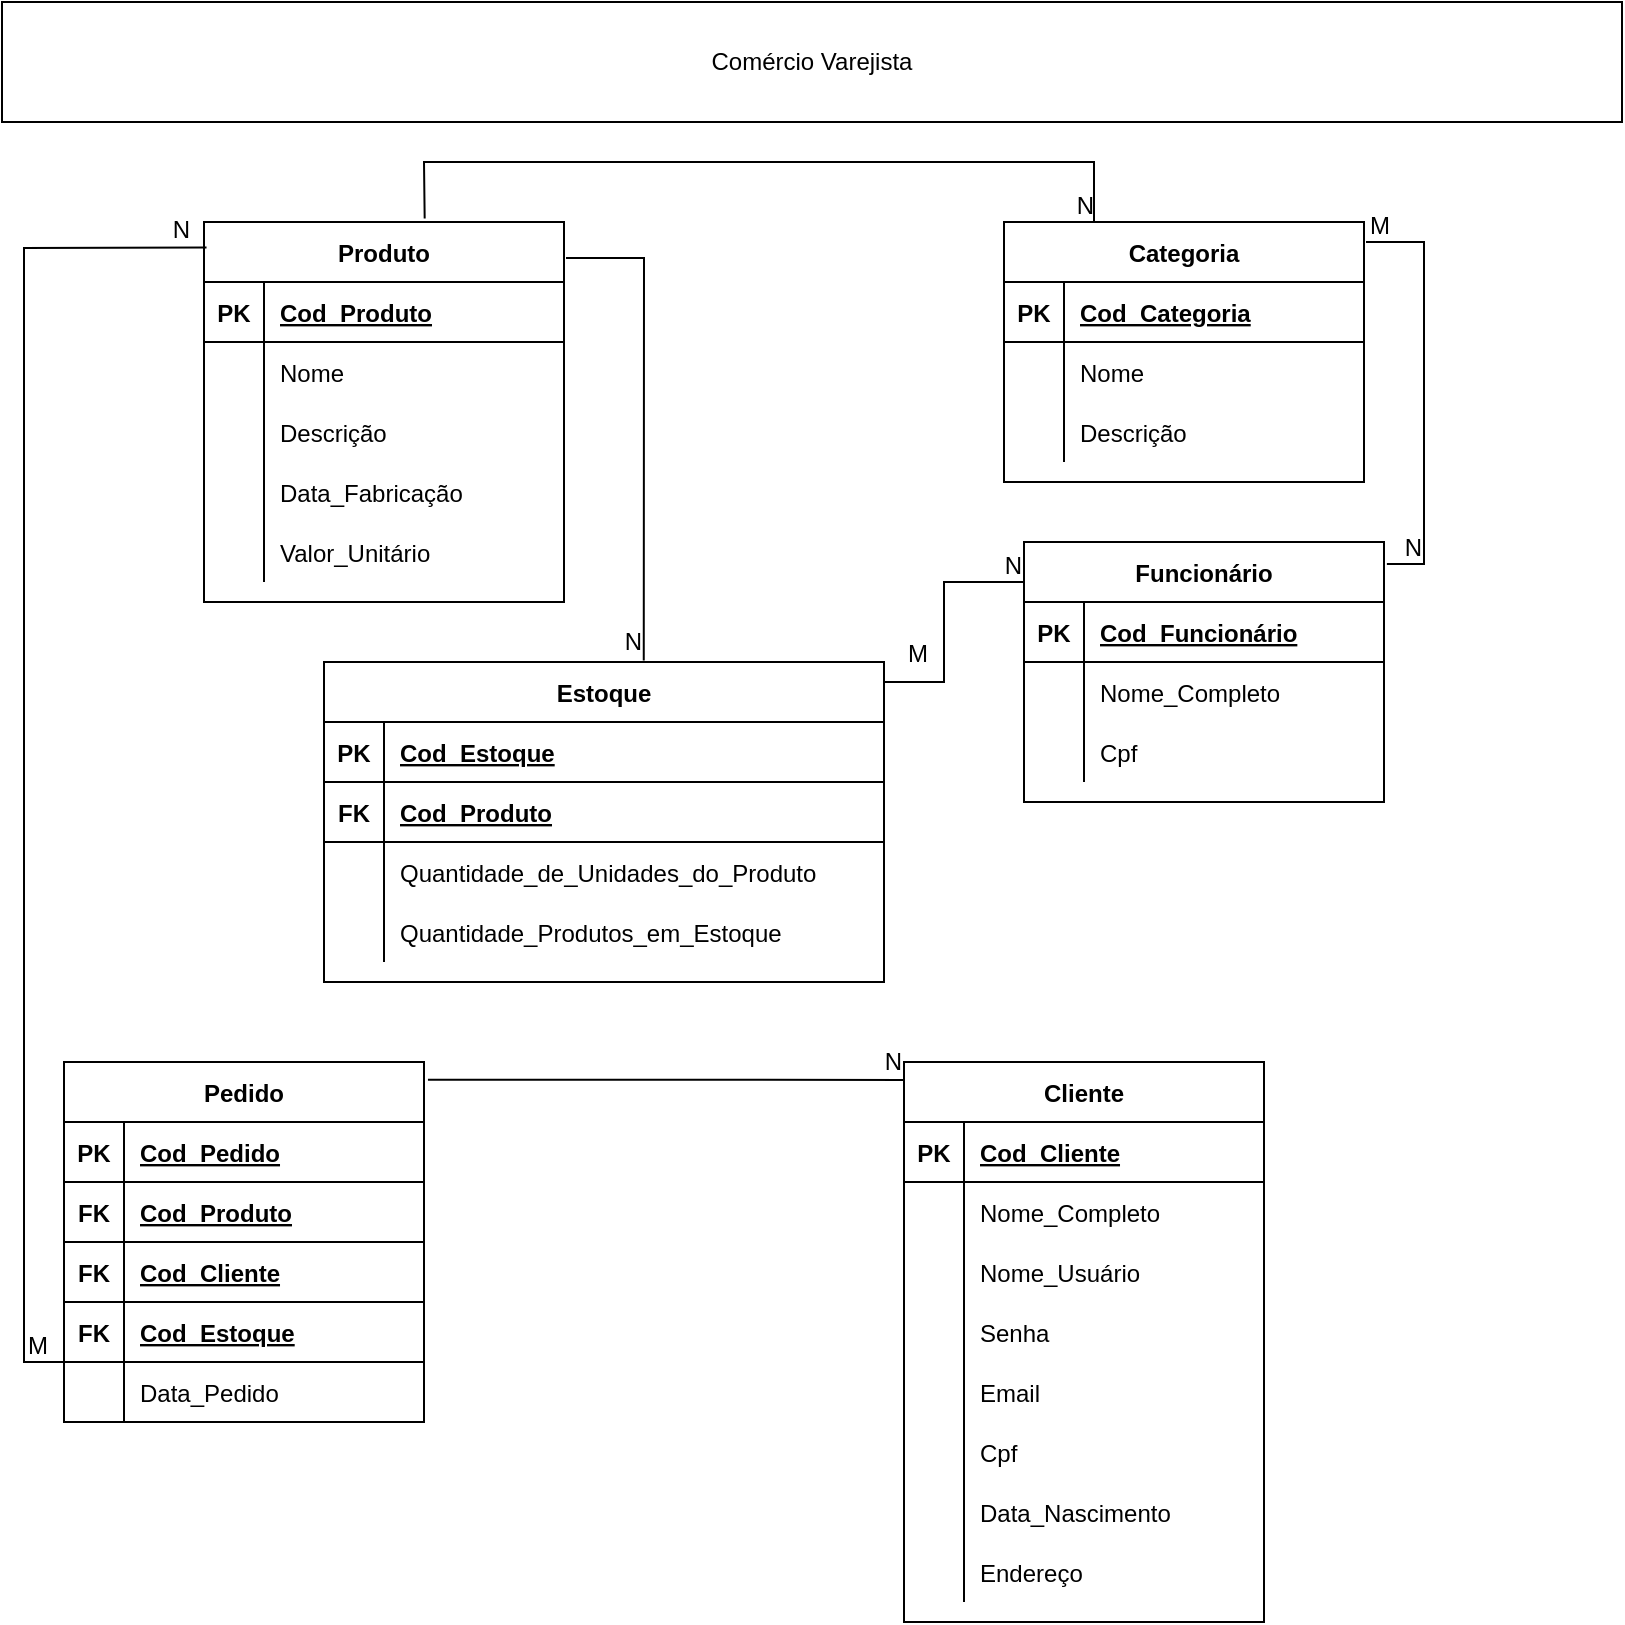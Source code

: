 <mxfile version="15.2.7" type="device"><diagram id="LnyLUQJrpuOJqagtE-1A" name="Page-1"><mxGraphModel dx="1092" dy="494" grid="1" gridSize="10" guides="1" tooltips="1" connect="1" arrows="1" fold="1" page="1" pageScale="1" pageWidth="1169" pageHeight="827" math="0" shadow="0"><root><mxCell id="0"/><mxCell id="1" parent="0"/><mxCell id="009kbHICCbjRB_CT5Qhu-1" value="Produto" style="shape=table;startSize=30;container=1;collapsible=1;childLayout=tableLayout;fixedRows=1;rowLines=0;fontStyle=1;align=center;resizeLast=1;" parent="1" vertex="1"><mxGeometry x="110" y="120" width="180" height="190" as="geometry"><mxRectangle x="40" y="120" width="80" height="30" as="alternateBounds"/></mxGeometry></mxCell><mxCell id="009kbHICCbjRB_CT5Qhu-2" value="" style="shape=partialRectangle;collapsible=0;dropTarget=0;pointerEvents=0;fillColor=none;top=0;left=0;bottom=1;right=0;points=[[0,0.5],[1,0.5]];portConstraint=eastwest;" parent="009kbHICCbjRB_CT5Qhu-1" vertex="1"><mxGeometry y="30" width="180" height="30" as="geometry"/></mxCell><mxCell id="009kbHICCbjRB_CT5Qhu-3" value="PK" style="shape=partialRectangle;connectable=0;fillColor=none;top=0;left=0;bottom=0;right=0;fontStyle=1;overflow=hidden;" parent="009kbHICCbjRB_CT5Qhu-2" vertex="1"><mxGeometry width="30" height="30" as="geometry"/></mxCell><mxCell id="009kbHICCbjRB_CT5Qhu-4" value="Cod_Produto" style="shape=partialRectangle;connectable=0;fillColor=none;top=0;left=0;bottom=0;right=0;align=left;spacingLeft=6;fontStyle=5;overflow=hidden;" parent="009kbHICCbjRB_CT5Qhu-2" vertex="1"><mxGeometry x="30" width="150" height="30" as="geometry"/></mxCell><mxCell id="009kbHICCbjRB_CT5Qhu-5" value="" style="shape=partialRectangle;collapsible=0;dropTarget=0;pointerEvents=0;fillColor=none;top=0;left=0;bottom=0;right=0;points=[[0,0.5],[1,0.5]];portConstraint=eastwest;" parent="009kbHICCbjRB_CT5Qhu-1" vertex="1"><mxGeometry y="60" width="180" height="30" as="geometry"/></mxCell><mxCell id="009kbHICCbjRB_CT5Qhu-6" value="" style="shape=partialRectangle;connectable=0;fillColor=none;top=0;left=0;bottom=0;right=0;editable=1;overflow=hidden;" parent="009kbHICCbjRB_CT5Qhu-5" vertex="1"><mxGeometry width="30" height="30" as="geometry"/></mxCell><mxCell id="009kbHICCbjRB_CT5Qhu-7" value="Nome" style="shape=partialRectangle;connectable=0;fillColor=none;top=0;left=0;bottom=0;right=0;align=left;spacingLeft=6;overflow=hidden;" parent="009kbHICCbjRB_CT5Qhu-5" vertex="1"><mxGeometry x="30" width="150" height="30" as="geometry"/></mxCell><mxCell id="009kbHICCbjRB_CT5Qhu-8" value="" style="shape=partialRectangle;collapsible=0;dropTarget=0;pointerEvents=0;fillColor=none;top=0;left=0;bottom=0;right=0;points=[[0,0.5],[1,0.5]];portConstraint=eastwest;" parent="009kbHICCbjRB_CT5Qhu-1" vertex="1"><mxGeometry y="90" width="180" height="30" as="geometry"/></mxCell><mxCell id="009kbHICCbjRB_CT5Qhu-9" value="" style="shape=partialRectangle;connectable=0;fillColor=none;top=0;left=0;bottom=0;right=0;editable=1;overflow=hidden;" parent="009kbHICCbjRB_CT5Qhu-8" vertex="1"><mxGeometry width="30" height="30" as="geometry"/></mxCell><mxCell id="009kbHICCbjRB_CT5Qhu-10" value="Descrição" style="shape=partialRectangle;connectable=0;fillColor=none;top=0;left=0;bottom=0;right=0;align=left;spacingLeft=6;overflow=hidden;" parent="009kbHICCbjRB_CT5Qhu-8" vertex="1"><mxGeometry x="30" width="150" height="30" as="geometry"/></mxCell><mxCell id="009kbHICCbjRB_CT5Qhu-11" value="" style="shape=partialRectangle;collapsible=0;dropTarget=0;pointerEvents=0;fillColor=none;top=0;left=0;bottom=0;right=0;points=[[0,0.5],[1,0.5]];portConstraint=eastwest;" parent="009kbHICCbjRB_CT5Qhu-1" vertex="1"><mxGeometry y="120" width="180" height="30" as="geometry"/></mxCell><mxCell id="009kbHICCbjRB_CT5Qhu-12" value="" style="shape=partialRectangle;connectable=0;fillColor=none;top=0;left=0;bottom=0;right=0;editable=1;overflow=hidden;" parent="009kbHICCbjRB_CT5Qhu-11" vertex="1"><mxGeometry width="30" height="30" as="geometry"/></mxCell><mxCell id="009kbHICCbjRB_CT5Qhu-13" value="Data_Fabricação" style="shape=partialRectangle;connectable=0;fillColor=none;top=0;left=0;bottom=0;right=0;align=left;spacingLeft=6;overflow=hidden;" parent="009kbHICCbjRB_CT5Qhu-11" vertex="1"><mxGeometry x="30" width="150" height="30" as="geometry"/></mxCell><mxCell id="009kbHICCbjRB_CT5Qhu-62" value="" style="shape=partialRectangle;collapsible=0;dropTarget=0;pointerEvents=0;fillColor=none;top=0;left=0;bottom=0;right=0;points=[[0,0.5],[1,0.5]];portConstraint=eastwest;" parent="009kbHICCbjRB_CT5Qhu-1" vertex="1"><mxGeometry y="150" width="180" height="30" as="geometry"/></mxCell><mxCell id="009kbHICCbjRB_CT5Qhu-63" value="" style="shape=partialRectangle;connectable=0;fillColor=none;top=0;left=0;bottom=0;right=0;editable=1;overflow=hidden;" parent="009kbHICCbjRB_CT5Qhu-62" vertex="1"><mxGeometry width="30" height="30" as="geometry"/></mxCell><mxCell id="009kbHICCbjRB_CT5Qhu-64" value="Valor_Unitário" style="shape=partialRectangle;connectable=0;fillColor=none;top=0;left=0;bottom=0;right=0;align=left;spacingLeft=6;overflow=hidden;" parent="009kbHICCbjRB_CT5Qhu-62" vertex="1"><mxGeometry x="30" width="150" height="30" as="geometry"/></mxCell><mxCell id="009kbHICCbjRB_CT5Qhu-15" value="Comércio Varejista" style="rounded=0;whiteSpace=wrap;html=1;" parent="1" vertex="1"><mxGeometry x="9" y="10" width="810" height="60" as="geometry"/></mxCell><mxCell id="009kbHICCbjRB_CT5Qhu-32" value="Categoria" style="shape=table;startSize=30;container=1;collapsible=1;childLayout=tableLayout;fixedRows=1;rowLines=0;fontStyle=1;align=center;resizeLast=1;" parent="1" vertex="1"><mxGeometry x="510" y="120" width="180" height="130" as="geometry"/></mxCell><mxCell id="009kbHICCbjRB_CT5Qhu-33" value="" style="shape=partialRectangle;collapsible=0;dropTarget=0;pointerEvents=0;fillColor=none;top=0;left=0;bottom=1;right=0;points=[[0,0.5],[1,0.5]];portConstraint=eastwest;" parent="009kbHICCbjRB_CT5Qhu-32" vertex="1"><mxGeometry y="30" width="180" height="30" as="geometry"/></mxCell><mxCell id="009kbHICCbjRB_CT5Qhu-34" value="PK" style="shape=partialRectangle;connectable=0;fillColor=none;top=0;left=0;bottom=0;right=0;fontStyle=1;overflow=hidden;" parent="009kbHICCbjRB_CT5Qhu-33" vertex="1"><mxGeometry width="30" height="30" as="geometry"/></mxCell><mxCell id="009kbHICCbjRB_CT5Qhu-35" value="Cod_Categoria" style="shape=partialRectangle;connectable=0;fillColor=none;top=0;left=0;bottom=0;right=0;align=left;spacingLeft=6;fontStyle=5;overflow=hidden;" parent="009kbHICCbjRB_CT5Qhu-33" vertex="1"><mxGeometry x="30" width="150" height="30" as="geometry"/></mxCell><mxCell id="009kbHICCbjRB_CT5Qhu-36" value="" style="shape=partialRectangle;collapsible=0;dropTarget=0;pointerEvents=0;fillColor=none;top=0;left=0;bottom=0;right=0;points=[[0,0.5],[1,0.5]];portConstraint=eastwest;" parent="009kbHICCbjRB_CT5Qhu-32" vertex="1"><mxGeometry y="60" width="180" height="30" as="geometry"/></mxCell><mxCell id="009kbHICCbjRB_CT5Qhu-37" value="" style="shape=partialRectangle;connectable=0;fillColor=none;top=0;left=0;bottom=0;right=0;editable=1;overflow=hidden;" parent="009kbHICCbjRB_CT5Qhu-36" vertex="1"><mxGeometry width="30" height="30" as="geometry"/></mxCell><mxCell id="009kbHICCbjRB_CT5Qhu-38" value="Nome" style="shape=partialRectangle;connectable=0;fillColor=none;top=0;left=0;bottom=0;right=0;align=left;spacingLeft=6;overflow=hidden;" parent="009kbHICCbjRB_CT5Qhu-36" vertex="1"><mxGeometry x="30" width="150" height="30" as="geometry"/></mxCell><mxCell id="009kbHICCbjRB_CT5Qhu-39" value="" style="shape=partialRectangle;collapsible=0;dropTarget=0;pointerEvents=0;fillColor=none;top=0;left=0;bottom=0;right=0;points=[[0,0.5],[1,0.5]];portConstraint=eastwest;" parent="009kbHICCbjRB_CT5Qhu-32" vertex="1"><mxGeometry y="90" width="180" height="30" as="geometry"/></mxCell><mxCell id="009kbHICCbjRB_CT5Qhu-40" value="" style="shape=partialRectangle;connectable=0;fillColor=none;top=0;left=0;bottom=0;right=0;editable=1;overflow=hidden;" parent="009kbHICCbjRB_CT5Qhu-39" vertex="1"><mxGeometry width="30" height="30" as="geometry"/></mxCell><mxCell id="009kbHICCbjRB_CT5Qhu-41" value="Descrição" style="shape=partialRectangle;connectable=0;fillColor=none;top=0;left=0;bottom=0;right=0;align=left;spacingLeft=6;overflow=hidden;" parent="009kbHICCbjRB_CT5Qhu-39" vertex="1"><mxGeometry x="30" width="150" height="30" as="geometry"/></mxCell><mxCell id="009kbHICCbjRB_CT5Qhu-65" value="Funcionário" style="shape=table;startSize=30;container=1;collapsible=1;childLayout=tableLayout;fixedRows=1;rowLines=0;fontStyle=1;align=center;resizeLast=1;" parent="1" vertex="1"><mxGeometry x="520" y="280" width="180" height="130" as="geometry"/></mxCell><mxCell id="009kbHICCbjRB_CT5Qhu-66" value="" style="shape=partialRectangle;collapsible=0;dropTarget=0;pointerEvents=0;fillColor=none;top=0;left=0;bottom=1;right=0;points=[[0,0.5],[1,0.5]];portConstraint=eastwest;" parent="009kbHICCbjRB_CT5Qhu-65" vertex="1"><mxGeometry y="30" width="180" height="30" as="geometry"/></mxCell><mxCell id="009kbHICCbjRB_CT5Qhu-67" value="PK" style="shape=partialRectangle;connectable=0;fillColor=none;top=0;left=0;bottom=0;right=0;fontStyle=1;overflow=hidden;" parent="009kbHICCbjRB_CT5Qhu-66" vertex="1"><mxGeometry width="30" height="30" as="geometry"/></mxCell><mxCell id="009kbHICCbjRB_CT5Qhu-68" value="Cod_Funcionário" style="shape=partialRectangle;connectable=0;fillColor=none;top=0;left=0;bottom=0;right=0;align=left;spacingLeft=6;fontStyle=5;overflow=hidden;" parent="009kbHICCbjRB_CT5Qhu-66" vertex="1"><mxGeometry x="30" width="150" height="30" as="geometry"/></mxCell><mxCell id="009kbHICCbjRB_CT5Qhu-69" value="" style="shape=partialRectangle;collapsible=0;dropTarget=0;pointerEvents=0;fillColor=none;top=0;left=0;bottom=0;right=0;points=[[0,0.5],[1,0.5]];portConstraint=eastwest;" parent="009kbHICCbjRB_CT5Qhu-65" vertex="1"><mxGeometry y="60" width="180" height="30" as="geometry"/></mxCell><mxCell id="009kbHICCbjRB_CT5Qhu-70" value="" style="shape=partialRectangle;connectable=0;fillColor=none;top=0;left=0;bottom=0;right=0;editable=1;overflow=hidden;" parent="009kbHICCbjRB_CT5Qhu-69" vertex="1"><mxGeometry width="30" height="30" as="geometry"/></mxCell><mxCell id="009kbHICCbjRB_CT5Qhu-71" value="Nome_Completo" style="shape=partialRectangle;connectable=0;fillColor=none;top=0;left=0;bottom=0;right=0;align=left;spacingLeft=6;overflow=hidden;" parent="009kbHICCbjRB_CT5Qhu-69" vertex="1"><mxGeometry x="30" width="150" height="30" as="geometry"/></mxCell><mxCell id="009kbHICCbjRB_CT5Qhu-72" value="" style="shape=partialRectangle;collapsible=0;dropTarget=0;pointerEvents=0;fillColor=none;top=0;left=0;bottom=0;right=0;points=[[0,0.5],[1,0.5]];portConstraint=eastwest;" parent="009kbHICCbjRB_CT5Qhu-65" vertex="1"><mxGeometry y="90" width="180" height="30" as="geometry"/></mxCell><mxCell id="009kbHICCbjRB_CT5Qhu-73" value="" style="shape=partialRectangle;connectable=0;fillColor=none;top=0;left=0;bottom=0;right=0;editable=1;overflow=hidden;" parent="009kbHICCbjRB_CT5Qhu-72" vertex="1"><mxGeometry width="30" height="30" as="geometry"/></mxCell><mxCell id="009kbHICCbjRB_CT5Qhu-74" value="Cpf" style="shape=partialRectangle;connectable=0;fillColor=none;top=0;left=0;bottom=0;right=0;align=left;spacingLeft=6;overflow=hidden;" parent="009kbHICCbjRB_CT5Qhu-72" vertex="1"><mxGeometry x="30" width="150" height="30" as="geometry"/></mxCell><mxCell id="009kbHICCbjRB_CT5Qhu-75" value="Estoque" style="shape=table;startSize=30;container=1;collapsible=1;childLayout=tableLayout;fixedRows=1;rowLines=0;fontStyle=1;align=center;resizeLast=1;" parent="1" vertex="1"><mxGeometry x="170" y="340" width="280" height="160" as="geometry"/></mxCell><mxCell id="009kbHICCbjRB_CT5Qhu-76" value="" style="shape=partialRectangle;collapsible=0;dropTarget=0;pointerEvents=0;fillColor=none;top=0;left=0;bottom=1;right=0;points=[[0,0.5],[1,0.5]];portConstraint=eastwest;" parent="009kbHICCbjRB_CT5Qhu-75" vertex="1"><mxGeometry y="30" width="280" height="30" as="geometry"/></mxCell><mxCell id="009kbHICCbjRB_CT5Qhu-77" value="PK" style="shape=partialRectangle;connectable=0;fillColor=none;top=0;left=0;bottom=0;right=0;fontStyle=1;overflow=hidden;" parent="009kbHICCbjRB_CT5Qhu-76" vertex="1"><mxGeometry width="30" height="30" as="geometry"/></mxCell><mxCell id="009kbHICCbjRB_CT5Qhu-78" value="Cod_Estoque" style="shape=partialRectangle;connectable=0;fillColor=none;top=0;left=0;bottom=0;right=0;align=left;spacingLeft=6;fontStyle=5;overflow=hidden;" parent="009kbHICCbjRB_CT5Qhu-76" vertex="1"><mxGeometry x="30" width="250" height="30" as="geometry"/></mxCell><mxCell id="009kbHICCbjRB_CT5Qhu-85" value="" style="shape=partialRectangle;collapsible=0;dropTarget=0;pointerEvents=0;fillColor=none;top=0;left=0;bottom=1;right=0;points=[[0,0.5],[1,0.5]];portConstraint=eastwest;" parent="009kbHICCbjRB_CT5Qhu-75" vertex="1"><mxGeometry y="60" width="280" height="30" as="geometry"/></mxCell><mxCell id="009kbHICCbjRB_CT5Qhu-86" value="FK" style="shape=partialRectangle;connectable=0;fillColor=none;top=0;left=0;bottom=0;right=0;fontStyle=1;overflow=hidden;" parent="009kbHICCbjRB_CT5Qhu-85" vertex="1"><mxGeometry width="30" height="30" as="geometry"/></mxCell><mxCell id="009kbHICCbjRB_CT5Qhu-87" value="Cod_Produto" style="shape=partialRectangle;connectable=0;fillColor=none;top=0;left=0;bottom=0;right=0;align=left;spacingLeft=6;fontStyle=5;overflow=hidden;" parent="009kbHICCbjRB_CT5Qhu-85" vertex="1"><mxGeometry x="30" width="250" height="30" as="geometry"/></mxCell><mxCell id="009kbHICCbjRB_CT5Qhu-79" value="" style="shape=partialRectangle;collapsible=0;dropTarget=0;pointerEvents=0;fillColor=none;top=0;left=0;bottom=0;right=0;points=[[0,0.5],[1,0.5]];portConstraint=eastwest;" parent="009kbHICCbjRB_CT5Qhu-75" vertex="1"><mxGeometry y="90" width="280" height="30" as="geometry"/></mxCell><mxCell id="009kbHICCbjRB_CT5Qhu-80" value="" style="shape=partialRectangle;connectable=0;fillColor=none;top=0;left=0;bottom=0;right=0;editable=1;overflow=hidden;" parent="009kbHICCbjRB_CT5Qhu-79" vertex="1"><mxGeometry width="30" height="30" as="geometry"/></mxCell><mxCell id="009kbHICCbjRB_CT5Qhu-81" value="Quantidade_de_Unidades_do_Produto" style="shape=partialRectangle;connectable=0;fillColor=none;top=0;left=0;bottom=0;right=0;align=left;spacingLeft=6;overflow=hidden;" parent="009kbHICCbjRB_CT5Qhu-79" vertex="1"><mxGeometry x="30" width="250" height="30" as="geometry"/></mxCell><mxCell id="009kbHICCbjRB_CT5Qhu-82" value="" style="shape=partialRectangle;collapsible=0;dropTarget=0;pointerEvents=0;fillColor=none;top=0;left=0;bottom=0;right=0;points=[[0,0.5],[1,0.5]];portConstraint=eastwest;" parent="009kbHICCbjRB_CT5Qhu-75" vertex="1"><mxGeometry y="120" width="280" height="30" as="geometry"/></mxCell><mxCell id="009kbHICCbjRB_CT5Qhu-83" value="" style="shape=partialRectangle;connectable=0;fillColor=none;top=0;left=0;bottom=0;right=0;editable=1;overflow=hidden;" parent="009kbHICCbjRB_CT5Qhu-82" vertex="1"><mxGeometry width="30" height="30" as="geometry"/></mxCell><mxCell id="009kbHICCbjRB_CT5Qhu-84" value="Quantidade_Produtos_em_Estoque" style="shape=partialRectangle;connectable=0;fillColor=none;top=0;left=0;bottom=0;right=0;align=left;spacingLeft=6;overflow=hidden;" parent="009kbHICCbjRB_CT5Qhu-82" vertex="1"><mxGeometry x="30" width="250" height="30" as="geometry"/></mxCell><mxCell id="009kbHICCbjRB_CT5Qhu-88" value="Pedido" style="shape=table;startSize=30;container=1;collapsible=1;childLayout=tableLayout;fixedRows=1;rowLines=0;fontStyle=1;align=center;resizeLast=1;" parent="1" vertex="1"><mxGeometry x="40" y="540" width="180" height="180" as="geometry"><mxRectangle x="40" y="120" width="80" height="30" as="alternateBounds"/></mxGeometry></mxCell><mxCell id="009kbHICCbjRB_CT5Qhu-89" value="" style="shape=partialRectangle;collapsible=0;dropTarget=0;pointerEvents=0;fillColor=none;top=0;left=0;bottom=1;right=0;points=[[0,0.5],[1,0.5]];portConstraint=eastwest;" parent="009kbHICCbjRB_CT5Qhu-88" vertex="1"><mxGeometry y="30" width="180" height="30" as="geometry"/></mxCell><mxCell id="009kbHICCbjRB_CT5Qhu-90" value="PK" style="shape=partialRectangle;connectable=0;fillColor=none;top=0;left=0;bottom=0;right=0;fontStyle=1;overflow=hidden;" parent="009kbHICCbjRB_CT5Qhu-89" vertex="1"><mxGeometry width="30" height="30" as="geometry"/></mxCell><mxCell id="009kbHICCbjRB_CT5Qhu-91" value="Cod_Pedido" style="shape=partialRectangle;connectable=0;fillColor=none;top=0;left=0;bottom=0;right=0;align=left;spacingLeft=6;fontStyle=5;overflow=hidden;" parent="009kbHICCbjRB_CT5Qhu-89" vertex="1"><mxGeometry x="30" width="150" height="30" as="geometry"/></mxCell><mxCell id="009kbHICCbjRB_CT5Qhu-92" value="" style="shape=partialRectangle;collapsible=0;dropTarget=0;pointerEvents=0;fillColor=none;top=0;left=0;bottom=1;right=0;points=[[0,0.5],[1,0.5]];portConstraint=eastwest;" parent="009kbHICCbjRB_CT5Qhu-88" vertex="1"><mxGeometry y="60" width="180" height="30" as="geometry"/></mxCell><mxCell id="009kbHICCbjRB_CT5Qhu-93" value="FK" style="shape=partialRectangle;connectable=0;fillColor=none;top=0;left=0;bottom=0;right=0;fontStyle=1;overflow=hidden;" parent="009kbHICCbjRB_CT5Qhu-92" vertex="1"><mxGeometry width="30" height="30" as="geometry"/></mxCell><mxCell id="009kbHICCbjRB_CT5Qhu-94" value="Cod_Produto" style="shape=partialRectangle;connectable=0;fillColor=none;top=0;left=0;bottom=0;right=0;align=left;spacingLeft=6;fontStyle=5;overflow=hidden;" parent="009kbHICCbjRB_CT5Qhu-92" vertex="1"><mxGeometry x="30" width="150" height="30" as="geometry"/></mxCell><mxCell id="009kbHICCbjRB_CT5Qhu-110" value="" style="shape=partialRectangle;collapsible=0;dropTarget=0;pointerEvents=0;fillColor=none;top=0;left=0;bottom=1;right=0;points=[[0,0.5],[1,0.5]];portConstraint=eastwest;" parent="009kbHICCbjRB_CT5Qhu-88" vertex="1"><mxGeometry y="90" width="180" height="30" as="geometry"/></mxCell><mxCell id="009kbHICCbjRB_CT5Qhu-111" value="FK" style="shape=partialRectangle;connectable=0;fillColor=none;top=0;left=0;bottom=0;right=0;fontStyle=1;overflow=hidden;" parent="009kbHICCbjRB_CT5Qhu-110" vertex="1"><mxGeometry width="30" height="30" as="geometry"/></mxCell><mxCell id="009kbHICCbjRB_CT5Qhu-112" value="Cod_Cliente" style="shape=partialRectangle;connectable=0;fillColor=none;top=0;left=0;bottom=0;right=0;align=left;spacingLeft=6;fontStyle=5;overflow=hidden;" parent="009kbHICCbjRB_CT5Qhu-110" vertex="1"><mxGeometry x="30" width="150" height="30" as="geometry"/></mxCell><mxCell id="009kbHICCbjRB_CT5Qhu-116" value="" style="shape=partialRectangle;collapsible=0;dropTarget=0;pointerEvents=0;fillColor=none;top=0;left=0;bottom=1;right=0;points=[[0,0.5],[1,0.5]];portConstraint=eastwest;" parent="009kbHICCbjRB_CT5Qhu-88" vertex="1"><mxGeometry y="120" width="180" height="30" as="geometry"/></mxCell><mxCell id="009kbHICCbjRB_CT5Qhu-117" value="FK" style="shape=partialRectangle;connectable=0;fillColor=none;top=0;left=0;bottom=0;right=0;fontStyle=1;overflow=hidden;" parent="009kbHICCbjRB_CT5Qhu-116" vertex="1"><mxGeometry width="30" height="30" as="geometry"/></mxCell><mxCell id="009kbHICCbjRB_CT5Qhu-118" value="Cod_Estoque" style="shape=partialRectangle;connectable=0;fillColor=none;top=0;left=0;bottom=0;right=0;align=left;spacingLeft=6;fontStyle=5;overflow=hidden;" parent="009kbHICCbjRB_CT5Qhu-116" vertex="1"><mxGeometry x="30" width="150" height="30" as="geometry"/></mxCell><mxCell id="009kbHICCbjRB_CT5Qhu-95" value="" style="shape=partialRectangle;collapsible=0;dropTarget=0;pointerEvents=0;fillColor=none;top=0;left=0;bottom=0;right=0;points=[[0,0.5],[1,0.5]];portConstraint=eastwest;" parent="009kbHICCbjRB_CT5Qhu-88" vertex="1"><mxGeometry y="150" width="180" height="30" as="geometry"/></mxCell><mxCell id="009kbHICCbjRB_CT5Qhu-96" value="" style="shape=partialRectangle;connectable=0;fillColor=none;top=0;left=0;bottom=0;right=0;editable=1;overflow=hidden;" parent="009kbHICCbjRB_CT5Qhu-95" vertex="1"><mxGeometry width="30" height="30" as="geometry"/></mxCell><mxCell id="009kbHICCbjRB_CT5Qhu-97" value="Data_Pedido" style="shape=partialRectangle;connectable=0;fillColor=none;top=0;left=0;bottom=0;right=0;align=left;spacingLeft=6;overflow=hidden;" parent="009kbHICCbjRB_CT5Qhu-95" vertex="1"><mxGeometry x="30" width="150" height="30" as="geometry"/></mxCell><mxCell id="009kbHICCbjRB_CT5Qhu-119" value="Cliente" style="shape=table;startSize=30;container=1;collapsible=1;childLayout=tableLayout;fixedRows=1;rowLines=0;fontStyle=1;align=center;resizeLast=1;" parent="1" vertex="1"><mxGeometry x="460" y="540" width="180" height="280" as="geometry"><mxRectangle x="40" y="120" width="80" height="30" as="alternateBounds"/></mxGeometry></mxCell><mxCell id="009kbHICCbjRB_CT5Qhu-120" value="" style="shape=partialRectangle;collapsible=0;dropTarget=0;pointerEvents=0;fillColor=none;top=0;left=0;bottom=1;right=0;points=[[0,0.5],[1,0.5]];portConstraint=eastwest;" parent="009kbHICCbjRB_CT5Qhu-119" vertex="1"><mxGeometry y="30" width="180" height="30" as="geometry"/></mxCell><mxCell id="009kbHICCbjRB_CT5Qhu-121" value="PK" style="shape=partialRectangle;connectable=0;fillColor=none;top=0;left=0;bottom=0;right=0;fontStyle=1;overflow=hidden;" parent="009kbHICCbjRB_CT5Qhu-120" vertex="1"><mxGeometry width="30" height="30" as="geometry"/></mxCell><mxCell id="009kbHICCbjRB_CT5Qhu-122" value="Cod_Cliente" style="shape=partialRectangle;connectable=0;fillColor=none;top=0;left=0;bottom=0;right=0;align=left;spacingLeft=6;fontStyle=5;overflow=hidden;" parent="009kbHICCbjRB_CT5Qhu-120" vertex="1"><mxGeometry x="30" width="150" height="30" as="geometry"/></mxCell><mxCell id="009kbHICCbjRB_CT5Qhu-126" value="" style="shape=partialRectangle;collapsible=0;dropTarget=0;pointerEvents=0;fillColor=none;top=0;left=0;bottom=0;right=0;points=[[0,0.5],[1,0.5]];portConstraint=eastwest;" parent="009kbHICCbjRB_CT5Qhu-119" vertex="1"><mxGeometry y="60" width="180" height="30" as="geometry"/></mxCell><mxCell id="009kbHICCbjRB_CT5Qhu-127" value="" style="shape=partialRectangle;connectable=0;fillColor=none;top=0;left=0;bottom=0;right=0;editable=1;overflow=hidden;" parent="009kbHICCbjRB_CT5Qhu-126" vertex="1"><mxGeometry width="30" height="30" as="geometry"/></mxCell><mxCell id="009kbHICCbjRB_CT5Qhu-128" value="Nome_Completo" style="shape=partialRectangle;connectable=0;fillColor=none;top=0;left=0;bottom=0;right=0;align=left;spacingLeft=6;overflow=hidden;" parent="009kbHICCbjRB_CT5Qhu-126" vertex="1"><mxGeometry x="30" width="150" height="30" as="geometry"/></mxCell><mxCell id="009kbHICCbjRB_CT5Qhu-129" value="" style="shape=partialRectangle;collapsible=0;dropTarget=0;pointerEvents=0;fillColor=none;top=0;left=0;bottom=0;right=0;points=[[0,0.5],[1,0.5]];portConstraint=eastwest;" parent="009kbHICCbjRB_CT5Qhu-119" vertex="1"><mxGeometry y="90" width="180" height="30" as="geometry"/></mxCell><mxCell id="009kbHICCbjRB_CT5Qhu-130" value="" style="shape=partialRectangle;connectable=0;fillColor=none;top=0;left=0;bottom=0;right=0;editable=1;overflow=hidden;" parent="009kbHICCbjRB_CT5Qhu-129" vertex="1"><mxGeometry width="30" height="30" as="geometry"/></mxCell><mxCell id="009kbHICCbjRB_CT5Qhu-131" value="Nome_Usuário" style="shape=partialRectangle;connectable=0;fillColor=none;top=0;left=0;bottom=0;right=0;align=left;spacingLeft=6;overflow=hidden;" parent="009kbHICCbjRB_CT5Qhu-129" vertex="1"><mxGeometry x="30" width="150" height="30" as="geometry"/></mxCell><mxCell id="009kbHICCbjRB_CT5Qhu-132" value="" style="shape=partialRectangle;collapsible=0;dropTarget=0;pointerEvents=0;fillColor=none;top=0;left=0;bottom=0;right=0;points=[[0,0.5],[1,0.5]];portConstraint=eastwest;" parent="009kbHICCbjRB_CT5Qhu-119" vertex="1"><mxGeometry y="120" width="180" height="30" as="geometry"/></mxCell><mxCell id="009kbHICCbjRB_CT5Qhu-133" value="" style="shape=partialRectangle;connectable=0;fillColor=none;top=0;left=0;bottom=0;right=0;editable=1;overflow=hidden;" parent="009kbHICCbjRB_CT5Qhu-132" vertex="1"><mxGeometry width="30" height="30" as="geometry"/></mxCell><mxCell id="009kbHICCbjRB_CT5Qhu-134" value="Senha" style="shape=partialRectangle;connectable=0;fillColor=none;top=0;left=0;bottom=0;right=0;align=left;spacingLeft=6;overflow=hidden;" parent="009kbHICCbjRB_CT5Qhu-132" vertex="1"><mxGeometry x="30" width="150" height="30" as="geometry"/></mxCell><mxCell id="009kbHICCbjRB_CT5Qhu-135" value="" style="shape=partialRectangle;collapsible=0;dropTarget=0;pointerEvents=0;fillColor=none;top=0;left=0;bottom=0;right=0;points=[[0,0.5],[1,0.5]];portConstraint=eastwest;" parent="009kbHICCbjRB_CT5Qhu-119" vertex="1"><mxGeometry y="150" width="180" height="30" as="geometry"/></mxCell><mxCell id="009kbHICCbjRB_CT5Qhu-136" value="" style="shape=partialRectangle;connectable=0;fillColor=none;top=0;left=0;bottom=0;right=0;editable=1;overflow=hidden;" parent="009kbHICCbjRB_CT5Qhu-135" vertex="1"><mxGeometry width="30" height="30" as="geometry"/></mxCell><mxCell id="009kbHICCbjRB_CT5Qhu-137" value="Email" style="shape=partialRectangle;connectable=0;fillColor=none;top=0;left=0;bottom=0;right=0;align=left;spacingLeft=6;overflow=hidden;" parent="009kbHICCbjRB_CT5Qhu-135" vertex="1"><mxGeometry x="30" width="150" height="30" as="geometry"/></mxCell><mxCell id="009kbHICCbjRB_CT5Qhu-138" value="" style="shape=partialRectangle;collapsible=0;dropTarget=0;pointerEvents=0;fillColor=none;top=0;left=0;bottom=0;right=0;points=[[0,0.5],[1,0.5]];portConstraint=eastwest;" parent="009kbHICCbjRB_CT5Qhu-119" vertex="1"><mxGeometry y="180" width="180" height="30" as="geometry"/></mxCell><mxCell id="009kbHICCbjRB_CT5Qhu-139" value="" style="shape=partialRectangle;connectable=0;fillColor=none;top=0;left=0;bottom=0;right=0;editable=1;overflow=hidden;" parent="009kbHICCbjRB_CT5Qhu-138" vertex="1"><mxGeometry width="30" height="30" as="geometry"/></mxCell><mxCell id="009kbHICCbjRB_CT5Qhu-140" value="Cpf" style="shape=partialRectangle;connectable=0;fillColor=none;top=0;left=0;bottom=0;right=0;align=left;spacingLeft=6;overflow=hidden;" parent="009kbHICCbjRB_CT5Qhu-138" vertex="1"><mxGeometry x="30" width="150" height="30" as="geometry"/></mxCell><mxCell id="009kbHICCbjRB_CT5Qhu-141" value="" style="shape=partialRectangle;collapsible=0;dropTarget=0;pointerEvents=0;fillColor=none;top=0;left=0;bottom=0;right=0;points=[[0,0.5],[1,0.5]];portConstraint=eastwest;" parent="009kbHICCbjRB_CT5Qhu-119" vertex="1"><mxGeometry y="210" width="180" height="30" as="geometry"/></mxCell><mxCell id="009kbHICCbjRB_CT5Qhu-142" value="" style="shape=partialRectangle;connectable=0;fillColor=none;top=0;left=0;bottom=0;right=0;editable=1;overflow=hidden;" parent="009kbHICCbjRB_CT5Qhu-141" vertex="1"><mxGeometry width="30" height="30" as="geometry"/></mxCell><mxCell id="009kbHICCbjRB_CT5Qhu-143" value="Data_Nascimento" style="shape=partialRectangle;connectable=0;fillColor=none;top=0;left=0;bottom=0;right=0;align=left;spacingLeft=6;overflow=hidden;" parent="009kbHICCbjRB_CT5Qhu-141" vertex="1"><mxGeometry x="30" width="150" height="30" as="geometry"/></mxCell><mxCell id="009kbHICCbjRB_CT5Qhu-144" value="" style="shape=partialRectangle;collapsible=0;dropTarget=0;pointerEvents=0;fillColor=none;top=0;left=0;bottom=0;right=0;points=[[0,0.5],[1,0.5]];portConstraint=eastwest;" parent="009kbHICCbjRB_CT5Qhu-119" vertex="1"><mxGeometry y="240" width="180" height="30" as="geometry"/></mxCell><mxCell id="009kbHICCbjRB_CT5Qhu-145" value="" style="shape=partialRectangle;connectable=0;fillColor=none;top=0;left=0;bottom=0;right=0;editable=1;overflow=hidden;" parent="009kbHICCbjRB_CT5Qhu-144" vertex="1"><mxGeometry width="30" height="30" as="geometry"/></mxCell><mxCell id="009kbHICCbjRB_CT5Qhu-146" value="Endereço" style="shape=partialRectangle;connectable=0;fillColor=none;top=0;left=0;bottom=0;right=0;align=left;spacingLeft=6;overflow=hidden;" parent="009kbHICCbjRB_CT5Qhu-144" vertex="1"><mxGeometry x="30" width="150" height="30" as="geometry"/></mxCell><mxCell id="009kbHICCbjRB_CT5Qhu-147" value="" style="endArrow=none;html=1;rounded=0;entryX=0.007;entryY=0.067;entryDx=0;entryDy=0;entryPerimeter=0;" parent="1" target="009kbHICCbjRB_CT5Qhu-1" edge="1"><mxGeometry relative="1" as="geometry"><mxPoint x="40" y="690" as="sourcePoint"/><mxPoint x="50" y="150" as="targetPoint"/><Array as="points"><mxPoint x="20" y="690"/><mxPoint x="20" y="133"/></Array></mxGeometry></mxCell><mxCell id="009kbHICCbjRB_CT5Qhu-148" value="M" style="resizable=0;html=1;align=left;verticalAlign=bottom;" parent="009kbHICCbjRB_CT5Qhu-147" connectable="0" vertex="1"><mxGeometry x="-1" relative="1" as="geometry"><mxPoint x="-20" as="offset"/></mxGeometry></mxCell><mxCell id="009kbHICCbjRB_CT5Qhu-149" value="N" style="resizable=0;html=1;align=right;verticalAlign=bottom;" parent="009kbHICCbjRB_CT5Qhu-147" connectable="0" vertex="1"><mxGeometry x="1" relative="1" as="geometry"><mxPoint x="-8" as="offset"/></mxGeometry></mxCell><mxCell id="009kbHICCbjRB_CT5Qhu-150" value="" style="endArrow=none;html=1;rounded=0;exitX=1.011;exitY=0.049;exitDx=0;exitDy=0;exitPerimeter=0;entryX=-0.002;entryY=0.032;entryDx=0;entryDy=0;entryPerimeter=0;" parent="1" source="009kbHICCbjRB_CT5Qhu-88" target="009kbHICCbjRB_CT5Qhu-119" edge="1"><mxGeometry relative="1" as="geometry"><mxPoint x="254" y="580" as="sourcePoint"/><mxPoint x="450" y="554" as="targetPoint"/></mxGeometry></mxCell><mxCell id="009kbHICCbjRB_CT5Qhu-151" value="N" style="resizable=0;html=1;align=right;verticalAlign=bottom;" parent="009kbHICCbjRB_CT5Qhu-150" connectable="0" vertex="1"><mxGeometry x="1" relative="1" as="geometry"/></mxCell><mxCell id="009kbHICCbjRB_CT5Qhu-152" value="" style="endArrow=none;html=1;rounded=0;entryX=0.571;entryY=-0.005;entryDx=0;entryDy=0;entryPerimeter=0;" parent="1" target="009kbHICCbjRB_CT5Qhu-75" edge="1"><mxGeometry relative="1" as="geometry"><mxPoint x="291" y="138" as="sourcePoint"/><mxPoint x="540" y="380" as="targetPoint"/><Array as="points"><mxPoint x="330" y="138"/></Array></mxGeometry></mxCell><mxCell id="009kbHICCbjRB_CT5Qhu-153" value="N" style="resizable=0;html=1;align=right;verticalAlign=bottom;" parent="009kbHICCbjRB_CT5Qhu-152" connectable="0" vertex="1"><mxGeometry x="1" relative="1" as="geometry"/></mxCell><mxCell id="009kbHICCbjRB_CT5Qhu-154" value="" style="endArrow=none;html=1;rounded=0;entryX=0;entryY=0.154;entryDx=0;entryDy=0;entryPerimeter=0;exitX=1;exitY=0.031;exitDx=0;exitDy=0;exitPerimeter=0;" parent="1" source="009kbHICCbjRB_CT5Qhu-75" target="009kbHICCbjRB_CT5Qhu-65" edge="1"><mxGeometry relative="1" as="geometry"><mxPoint x="400" y="390" as="sourcePoint"/><mxPoint x="550" y="280" as="targetPoint"/><Array as="points"><mxPoint x="450" y="350"/><mxPoint x="480" y="350"/><mxPoint x="480" y="300"/></Array></mxGeometry></mxCell><mxCell id="009kbHICCbjRB_CT5Qhu-155" value="M" style="resizable=0;html=1;align=left;verticalAlign=bottom;" parent="009kbHICCbjRB_CT5Qhu-154" connectable="0" vertex="1"><mxGeometry x="-1" relative="1" as="geometry"><mxPoint x="10" as="offset"/></mxGeometry></mxCell><mxCell id="009kbHICCbjRB_CT5Qhu-156" value="N" style="resizable=0;html=1;align=right;verticalAlign=bottom;" parent="009kbHICCbjRB_CT5Qhu-154" connectable="0" vertex="1"><mxGeometry x="1" relative="1" as="geometry"/></mxCell><mxCell id="009kbHICCbjRB_CT5Qhu-158" value="" style="endArrow=none;html=1;rounded=0;entryX=1.008;entryY=0.085;entryDx=0;entryDy=0;entryPerimeter=0;" parent="1" target="009kbHICCbjRB_CT5Qhu-65" edge="1"><mxGeometry relative="1" as="geometry"><mxPoint x="691" y="130" as="sourcePoint"/><mxPoint x="670" y="280" as="targetPoint"/><Array as="points"><mxPoint x="710" y="130"/><mxPoint x="720" y="130"/><mxPoint x="720" y="291"/></Array></mxGeometry></mxCell><mxCell id="009kbHICCbjRB_CT5Qhu-159" value="M" style="resizable=0;html=1;align=left;verticalAlign=bottom;" parent="009kbHICCbjRB_CT5Qhu-158" connectable="0" vertex="1"><mxGeometry x="-1" relative="1" as="geometry"/></mxCell><mxCell id="009kbHICCbjRB_CT5Qhu-160" value="N" style="resizable=0;html=1;align=right;verticalAlign=bottom;" parent="009kbHICCbjRB_CT5Qhu-158" connectable="0" vertex="1"><mxGeometry x="1" relative="1" as="geometry"><mxPoint x="18" as="offset"/></mxGeometry></mxCell><mxCell id="009kbHICCbjRB_CT5Qhu-161" value="" style="endArrow=none;html=1;rounded=0;entryX=0.25;entryY=0;entryDx=0;entryDy=0;exitX=0.613;exitY=-0.009;exitDx=0;exitDy=0;exitPerimeter=0;" parent="1" source="009kbHICCbjRB_CT5Qhu-1" target="009kbHICCbjRB_CT5Qhu-32" edge="1"><mxGeometry relative="1" as="geometry"><mxPoint x="330" y="120" as="sourcePoint"/><mxPoint x="590" y="110" as="targetPoint"/><Array as="points"><mxPoint x="220" y="90"/><mxPoint x="555" y="90"/></Array></mxGeometry></mxCell><mxCell id="009kbHICCbjRB_CT5Qhu-162" value="N" style="resizable=0;html=1;align=right;verticalAlign=bottom;" parent="009kbHICCbjRB_CT5Qhu-161" connectable="0" vertex="1"><mxGeometry x="1" relative="1" as="geometry"/></mxCell></root></mxGraphModel></diagram></mxfile>